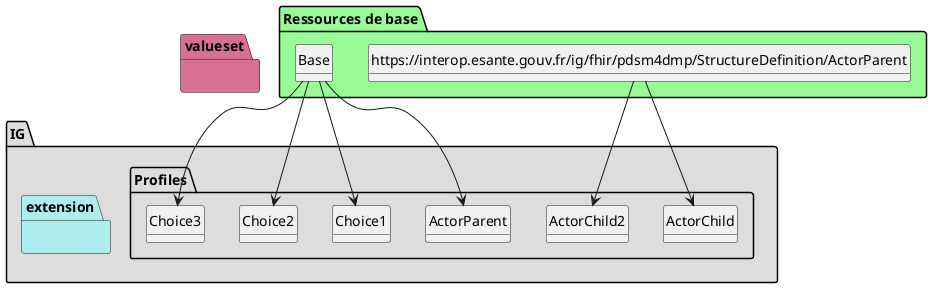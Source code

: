 @startuml
set namespaceSeparator ?
hide circle
hide class fields

package IG #DDDDDD{

     package Profiles #DDDDDD{

        class ActorChild{

             ActorChild => [None..None]
             ActorChild.XCN1[x] => [None..None]
             ActorChild.XCN10 => [None..None]
        } 

        class ActorChild2{

             ActorChild2 => [None..None]
             ActorChild2.XCN1[x] => [None..None]
             ActorChild2.XCN10 => [None..None]
        } 

        class ActorParent{

             ActorParent => [None..None]
             ActorParent.XCN1[x] => [1..1]
             ActorParent.XCN3 => [1..1]
             ActorParent.XCN10 => [1..1]
        } 

        class Choice1{

             Choice1 => [None..None]
        } 

        class Choice2{

             Choice2 => [None..None]
        } 

        class Choice3{

             Choice3 => [None..None]
         }

     }
     package extension #paleturquoise {


         }
     }
     package valueset #PaleVioletRed{
       }

package "Ressources de base" #palegreen {

 class "https://interop.esante.gouv.fr/ig/fhir/pdsm4dmp/StructureDefinition/ActorParent" as  class5b81927f666ca2324a3cdc0f71a4ef0c 

    class5b81927f666ca2324a3cdc0f71a4ef0c --> ActorChild

 class "https://interop.esante.gouv.fr/ig/fhir/pdsm4dmp/StructureDefinition/ActorParent" as  class5b81927f666ca2324a3cdc0f71a4ef0c 

    class5b81927f666ca2324a3cdc0f71a4ef0c --> ActorChild2

 class "Base" as  class095a1b43effec73955e31e790438de49 

    class095a1b43effec73955e31e790438de49 --> ActorParent

 class "Base" as  class095a1b43effec73955e31e790438de49 

    class095a1b43effec73955e31e790438de49 --> Choice1

 class "Base" as  class095a1b43effec73955e31e790438de49 

    class095a1b43effec73955e31e790438de49 --> Choice2

 class "Base" as  class095a1b43effec73955e31e790438de49 

    class095a1b43effec73955e31e790438de49 --> Choice3
}
@enduml